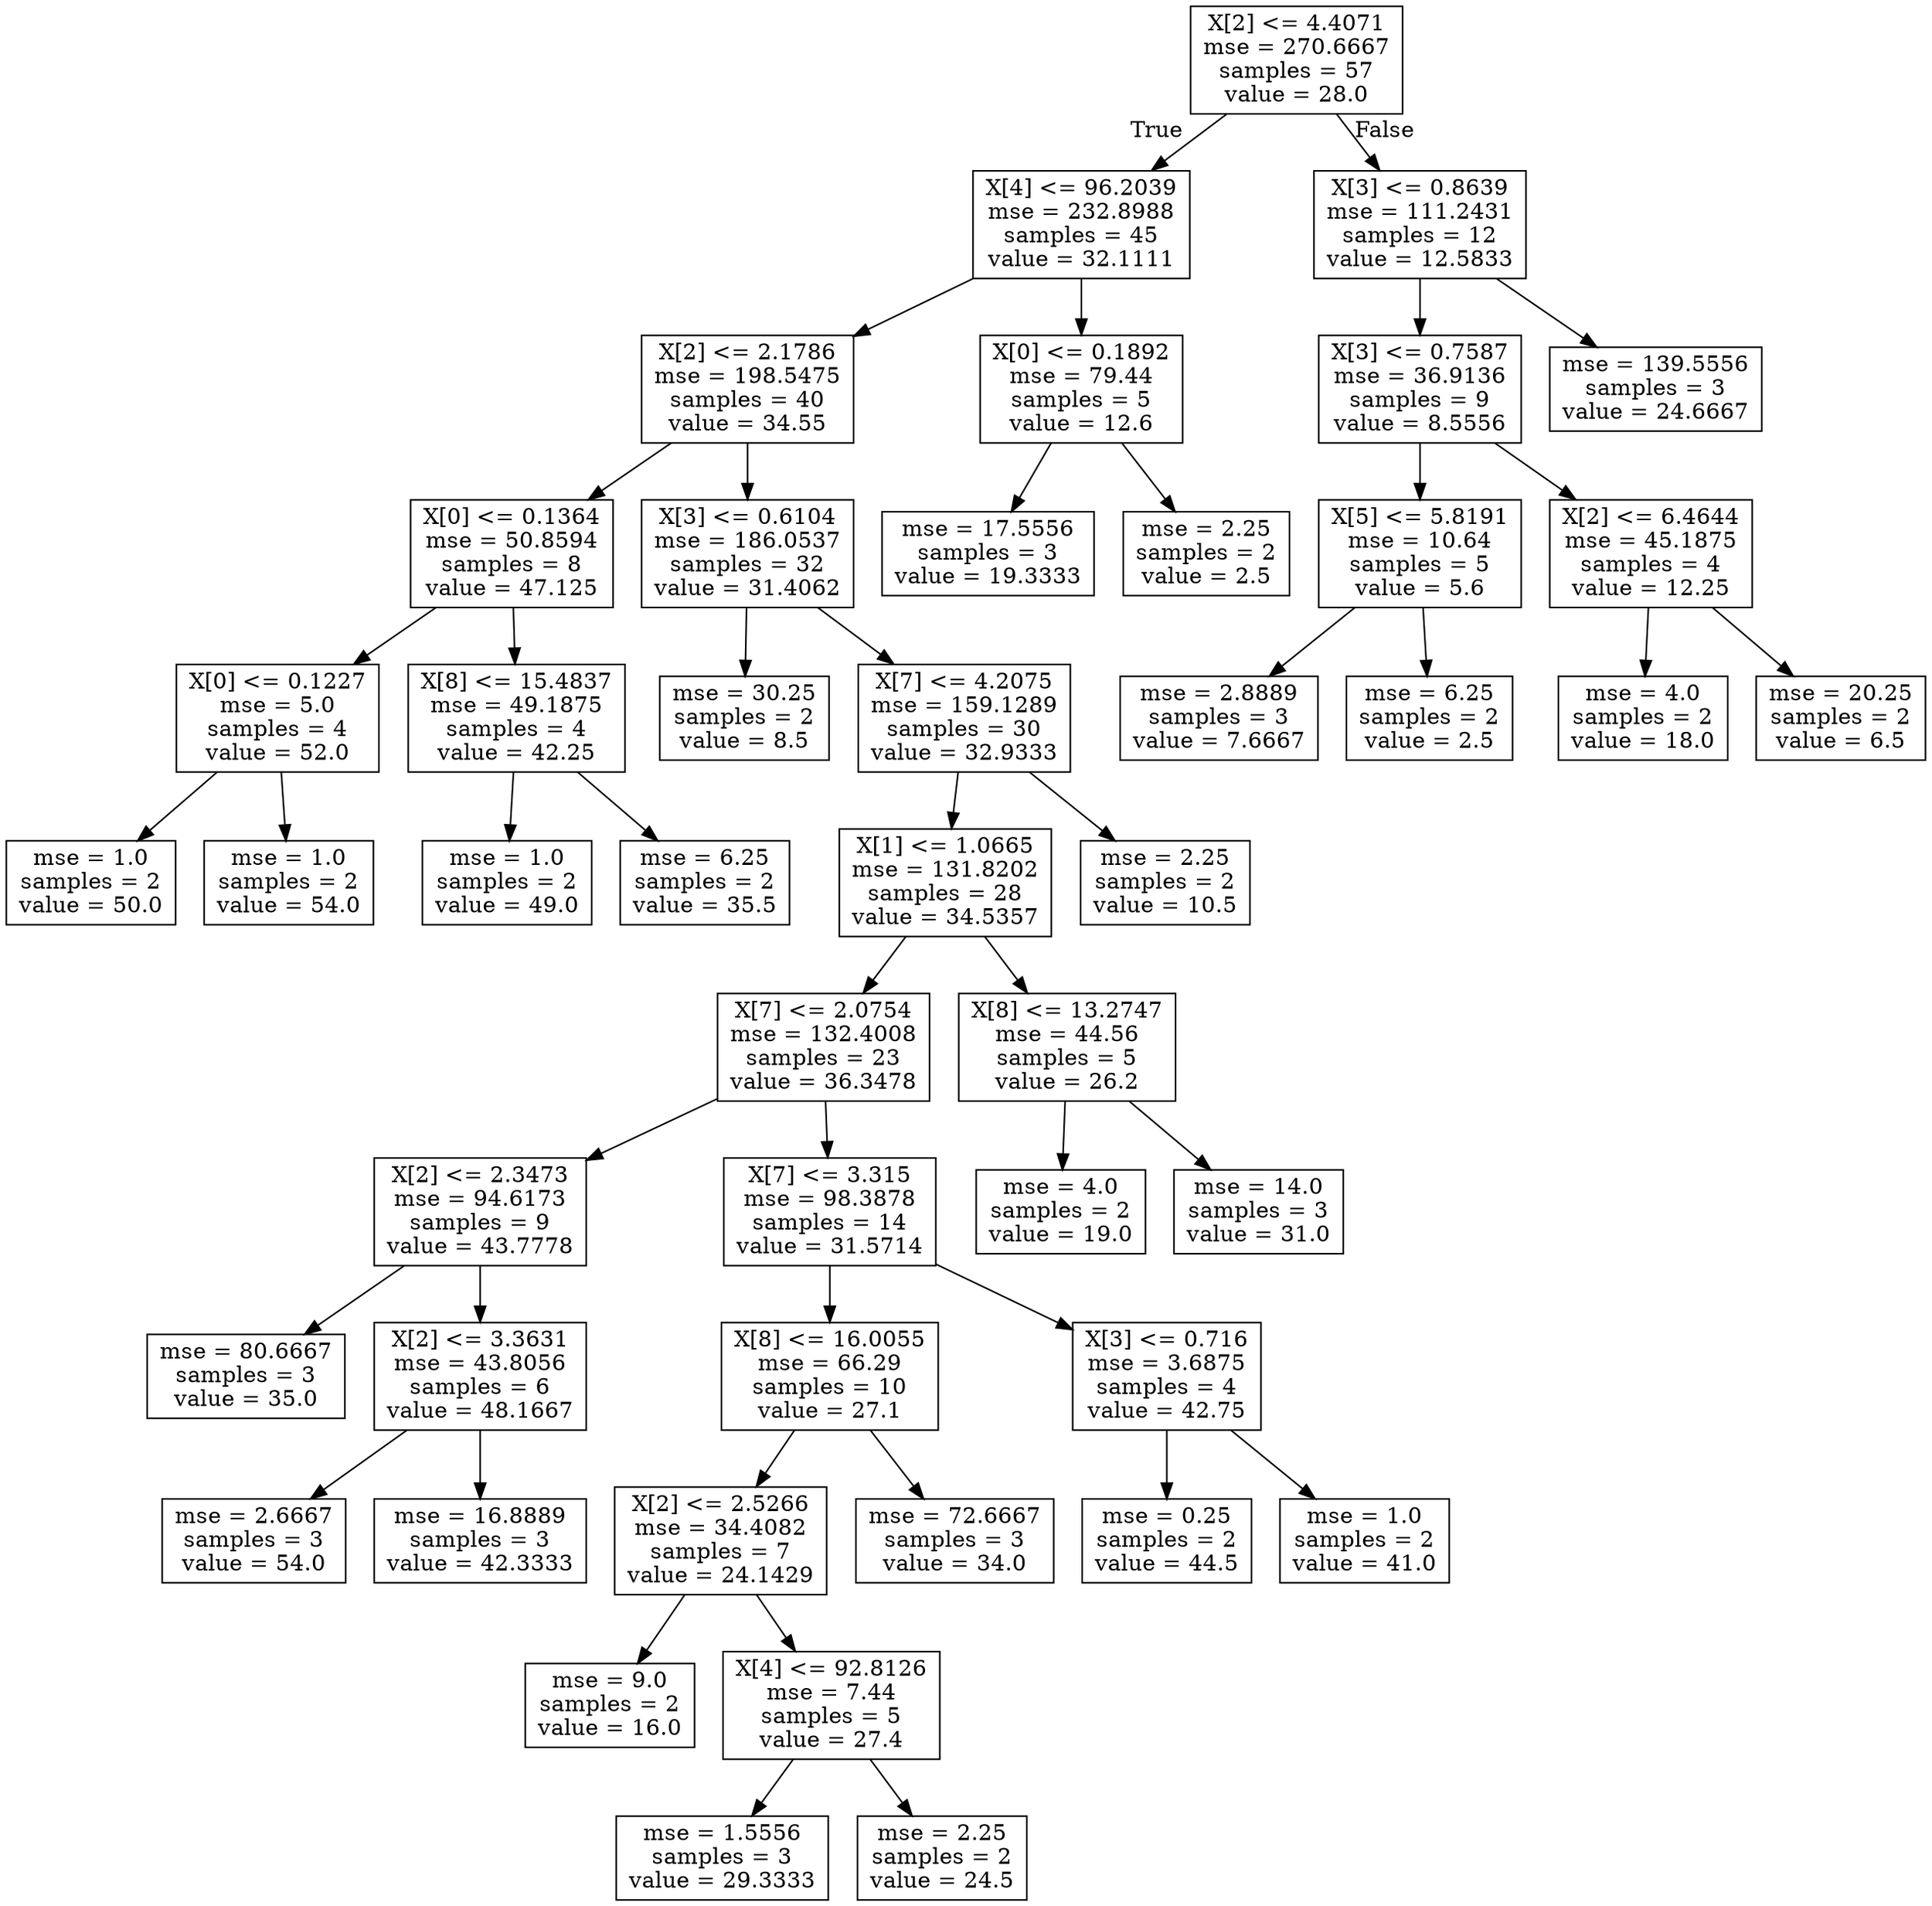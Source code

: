 digraph Tree {
node [shape=box] ;
0 [label="X[2] <= 4.4071\nmse = 270.6667\nsamples = 57\nvalue = 28.0"] ;
1 [label="X[4] <= 96.2039\nmse = 232.8988\nsamples = 45\nvalue = 32.1111"] ;
0 -> 1 [labeldistance=2.5, labelangle=45, headlabel="True"] ;
2 [label="X[2] <= 2.1786\nmse = 198.5475\nsamples = 40\nvalue = 34.55"] ;
1 -> 2 ;
3 [label="X[0] <= 0.1364\nmse = 50.8594\nsamples = 8\nvalue = 47.125"] ;
2 -> 3 ;
4 [label="X[0] <= 0.1227\nmse = 5.0\nsamples = 4\nvalue = 52.0"] ;
3 -> 4 ;
5 [label="mse = 1.0\nsamples = 2\nvalue = 50.0"] ;
4 -> 5 ;
6 [label="mse = 1.0\nsamples = 2\nvalue = 54.0"] ;
4 -> 6 ;
7 [label="X[8] <= 15.4837\nmse = 49.1875\nsamples = 4\nvalue = 42.25"] ;
3 -> 7 ;
8 [label="mse = 1.0\nsamples = 2\nvalue = 49.0"] ;
7 -> 8 ;
9 [label="mse = 6.25\nsamples = 2\nvalue = 35.5"] ;
7 -> 9 ;
10 [label="X[3] <= 0.6104\nmse = 186.0537\nsamples = 32\nvalue = 31.4062"] ;
2 -> 10 ;
11 [label="mse = 30.25\nsamples = 2\nvalue = 8.5"] ;
10 -> 11 ;
12 [label="X[7] <= 4.2075\nmse = 159.1289\nsamples = 30\nvalue = 32.9333"] ;
10 -> 12 ;
13 [label="X[1] <= 1.0665\nmse = 131.8202\nsamples = 28\nvalue = 34.5357"] ;
12 -> 13 ;
14 [label="X[7] <= 2.0754\nmse = 132.4008\nsamples = 23\nvalue = 36.3478"] ;
13 -> 14 ;
15 [label="X[2] <= 2.3473\nmse = 94.6173\nsamples = 9\nvalue = 43.7778"] ;
14 -> 15 ;
16 [label="mse = 80.6667\nsamples = 3\nvalue = 35.0"] ;
15 -> 16 ;
17 [label="X[2] <= 3.3631\nmse = 43.8056\nsamples = 6\nvalue = 48.1667"] ;
15 -> 17 ;
18 [label="mse = 2.6667\nsamples = 3\nvalue = 54.0"] ;
17 -> 18 ;
19 [label="mse = 16.8889\nsamples = 3\nvalue = 42.3333"] ;
17 -> 19 ;
20 [label="X[7] <= 3.315\nmse = 98.3878\nsamples = 14\nvalue = 31.5714"] ;
14 -> 20 ;
21 [label="X[8] <= 16.0055\nmse = 66.29\nsamples = 10\nvalue = 27.1"] ;
20 -> 21 ;
22 [label="X[2] <= 2.5266\nmse = 34.4082\nsamples = 7\nvalue = 24.1429"] ;
21 -> 22 ;
23 [label="mse = 9.0\nsamples = 2\nvalue = 16.0"] ;
22 -> 23 ;
24 [label="X[4] <= 92.8126\nmse = 7.44\nsamples = 5\nvalue = 27.4"] ;
22 -> 24 ;
25 [label="mse = 1.5556\nsamples = 3\nvalue = 29.3333"] ;
24 -> 25 ;
26 [label="mse = 2.25\nsamples = 2\nvalue = 24.5"] ;
24 -> 26 ;
27 [label="mse = 72.6667\nsamples = 3\nvalue = 34.0"] ;
21 -> 27 ;
28 [label="X[3] <= 0.716\nmse = 3.6875\nsamples = 4\nvalue = 42.75"] ;
20 -> 28 ;
29 [label="mse = 0.25\nsamples = 2\nvalue = 44.5"] ;
28 -> 29 ;
30 [label="mse = 1.0\nsamples = 2\nvalue = 41.0"] ;
28 -> 30 ;
31 [label="X[8] <= 13.2747\nmse = 44.56\nsamples = 5\nvalue = 26.2"] ;
13 -> 31 ;
32 [label="mse = 4.0\nsamples = 2\nvalue = 19.0"] ;
31 -> 32 ;
33 [label="mse = 14.0\nsamples = 3\nvalue = 31.0"] ;
31 -> 33 ;
34 [label="mse = 2.25\nsamples = 2\nvalue = 10.5"] ;
12 -> 34 ;
35 [label="X[0] <= 0.1892\nmse = 79.44\nsamples = 5\nvalue = 12.6"] ;
1 -> 35 ;
36 [label="mse = 17.5556\nsamples = 3\nvalue = 19.3333"] ;
35 -> 36 ;
37 [label="mse = 2.25\nsamples = 2\nvalue = 2.5"] ;
35 -> 37 ;
38 [label="X[3] <= 0.8639\nmse = 111.2431\nsamples = 12\nvalue = 12.5833"] ;
0 -> 38 [labeldistance=2.5, labelangle=-45, headlabel="False"] ;
39 [label="X[3] <= 0.7587\nmse = 36.9136\nsamples = 9\nvalue = 8.5556"] ;
38 -> 39 ;
40 [label="X[5] <= 5.8191\nmse = 10.64\nsamples = 5\nvalue = 5.6"] ;
39 -> 40 ;
41 [label="mse = 2.8889\nsamples = 3\nvalue = 7.6667"] ;
40 -> 41 ;
42 [label="mse = 6.25\nsamples = 2\nvalue = 2.5"] ;
40 -> 42 ;
43 [label="X[2] <= 6.4644\nmse = 45.1875\nsamples = 4\nvalue = 12.25"] ;
39 -> 43 ;
44 [label="mse = 4.0\nsamples = 2\nvalue = 18.0"] ;
43 -> 44 ;
45 [label="mse = 20.25\nsamples = 2\nvalue = 6.5"] ;
43 -> 45 ;
46 [label="mse = 139.5556\nsamples = 3\nvalue = 24.6667"] ;
38 -> 46 ;
}